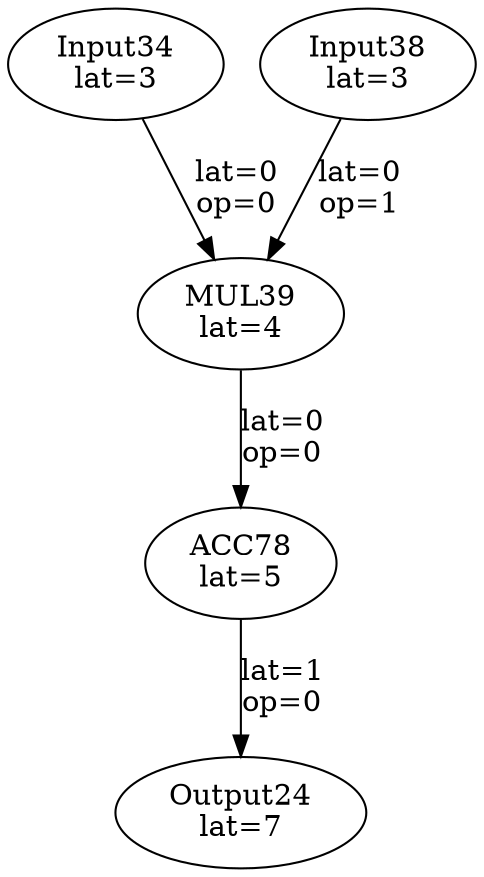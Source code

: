Digraph G {
"Output24"[label = "\N\nlat=7"];
"ACC78"->"Output24"[label = "lat=1\nop=0"];
"Input34"[label = "\N\nlat=3"];
"Input38"[label = "\N\nlat=3"];
"MUL39"[label = "\N\nlat=4"];
"Input34"->"MUL39"[label = "lat=0\nop=0"];
"Input38"->"MUL39"[label = "lat=0\nop=1"];
"ACC78"[label = "\N\nlat=5"];
"MUL39"->"ACC78"[label = "lat=0\nop=0"];
}

